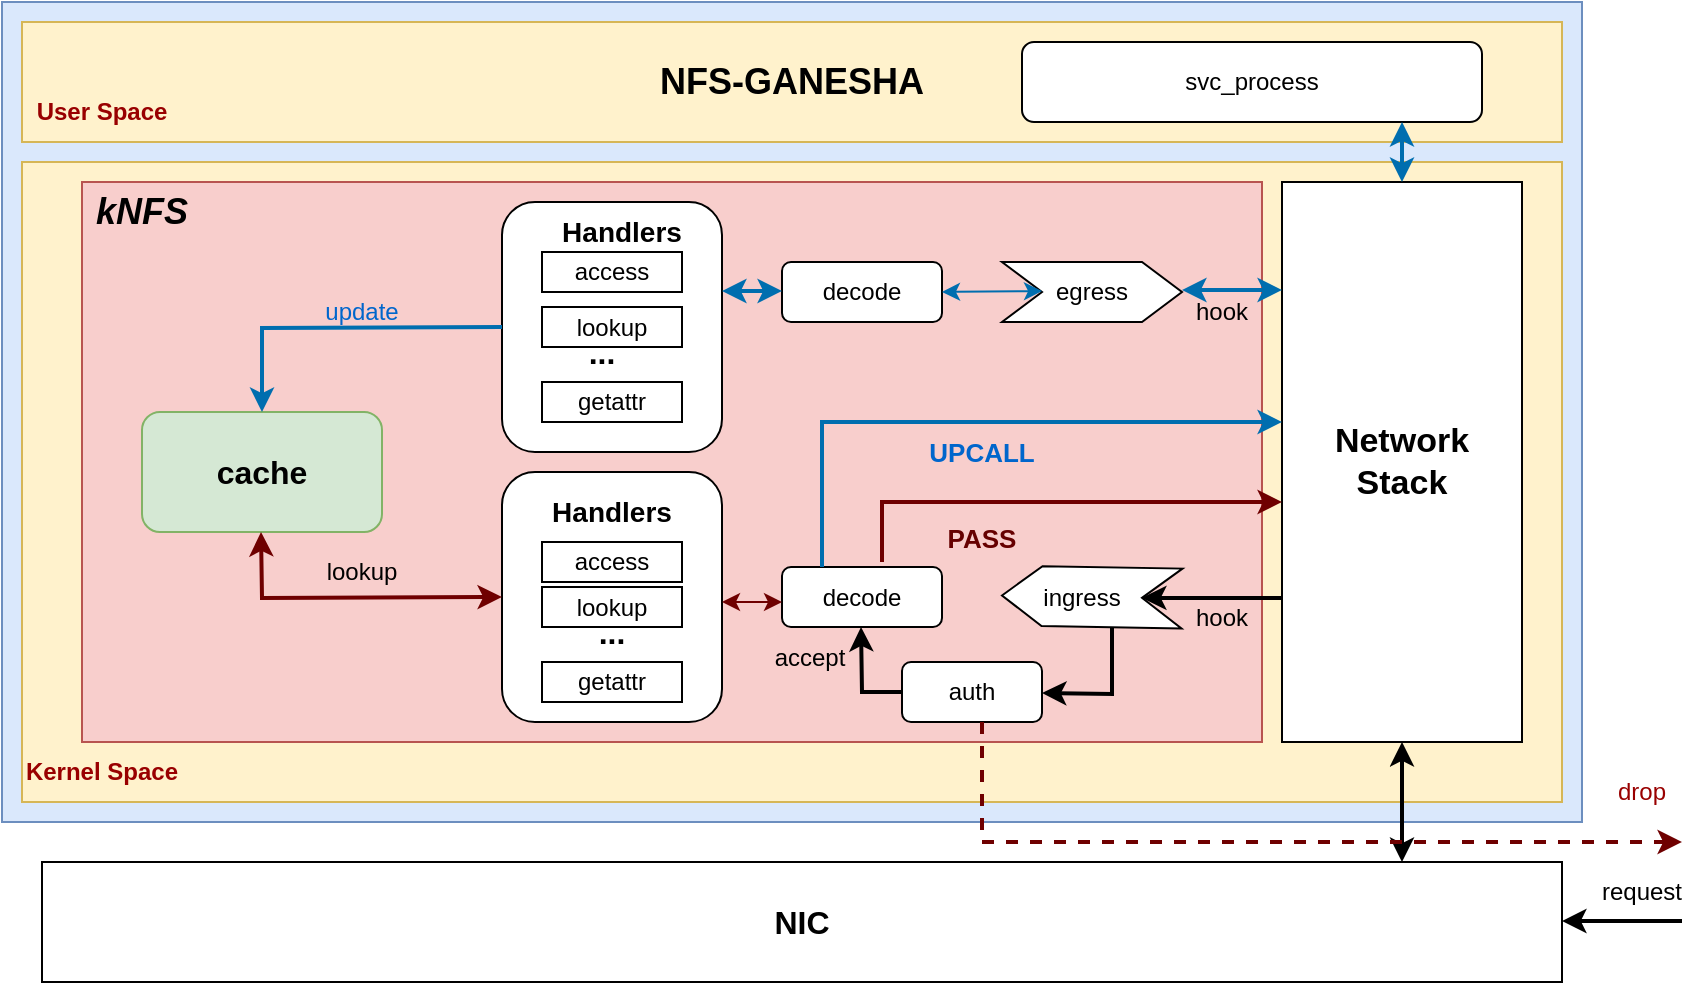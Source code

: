 <mxfile version="21.3.5" type="github">
  <diagram name="第 1 页" id="lMDj3vS_iH2XKWsvDy5g">
    <mxGraphModel dx="994" dy="581" grid="1" gridSize="10" guides="1" tooltips="1" connect="1" arrows="1" fold="1" page="1" pageScale="1" pageWidth="827" pageHeight="1169" math="0" shadow="0">
      <root>
        <mxCell id="0" />
        <mxCell id="1" parent="0" />
        <mxCell id="yOJ6stdo72_agYnsj1yz-1" value="" style="rounded=20;whiteSpace=wrap;html=1;fillColor=#dae8fc;strokeColor=#6c8ebf;" parent="1" vertex="1">
          <mxGeometry x="10" y="180" width="790" height="410" as="geometry" />
        </mxCell>
        <mxCell id="yOJ6stdo72_agYnsj1yz-2" value="&lt;b&gt;&lt;font style=&quot;font-size: 16px;&quot;&gt;NIC&lt;/font&gt;&lt;/b&gt;" style="rounded=0;whiteSpace=wrap;html=1;" parent="1" vertex="1">
          <mxGeometry x="30" y="610" width="760" height="60" as="geometry" />
        </mxCell>
        <mxCell id="yOJ6stdo72_agYnsj1yz-4" value="" style="rounded=0;whiteSpace=wrap;html=1;fillColor=#fff2cc;strokeColor=#d6b656;" parent="1" vertex="1">
          <mxGeometry x="20" y="260" width="770" height="320" as="geometry" />
        </mxCell>
        <mxCell id="yOJ6stdo72_agYnsj1yz-5" value="&lt;b&gt;&lt;font style=&quot;font-size: 18px;&quot;&gt;NFS-GANESHA&lt;/font&gt;&lt;/b&gt;" style="rounded=0;whiteSpace=wrap;html=1;fillColor=#fff2cc;strokeColor=#d6b656;" parent="1" vertex="1">
          <mxGeometry x="20" y="190" width="770" height="60" as="geometry" />
        </mxCell>
        <mxCell id="yOJ6stdo72_agYnsj1yz-7" value="&lt;h4&gt;&lt;font color=&quot;#990000&quot;&gt;User Space&lt;/font&gt;&lt;/h4&gt;" style="text;html=1;strokeColor=none;fillColor=none;align=center;verticalAlign=middle;whiteSpace=wrap;rounded=0;" parent="1" vertex="1">
          <mxGeometry x="20" y="220" width="80" height="30" as="geometry" />
        </mxCell>
        <mxCell id="yOJ6stdo72_agYnsj1yz-8" value="&lt;h4&gt;&lt;font color=&quot;#990000&quot;&gt;Kernel Space&lt;/font&gt;&lt;/h4&gt;" style="text;html=1;strokeColor=none;fillColor=none;align=center;verticalAlign=middle;whiteSpace=wrap;rounded=0;" parent="1" vertex="1">
          <mxGeometry x="20" y="550" width="80" height="30" as="geometry" />
        </mxCell>
        <mxCell id="yOJ6stdo72_agYnsj1yz-11" value="" style="rounded=0;whiteSpace=wrap;html=1;fillColor=#f8cecc;strokeColor=#b85450;" parent="1" vertex="1">
          <mxGeometry x="50" y="270" width="590" height="280" as="geometry" />
        </mxCell>
        <mxCell id="yOJ6stdo72_agYnsj1yz-12" value="&lt;b&gt;&lt;i&gt;&lt;font style=&quot;font-size: 18px;&quot;&gt;kNFS&lt;/font&gt;&lt;/i&gt;&lt;/b&gt;" style="text;html=1;strokeColor=none;fillColor=none;align=center;verticalAlign=middle;whiteSpace=wrap;rounded=0;" parent="1" vertex="1">
          <mxGeometry x="50" y="270" width="60" height="30" as="geometry" />
        </mxCell>
        <mxCell id="yOJ6stdo72_agYnsj1yz-13" value="&lt;b style=&quot;font-size: 17px;&quot;&gt;Network&lt;br&gt;Stack&lt;/b&gt;" style="rounded=0;whiteSpace=wrap;html=1;" parent="1" vertex="1">
          <mxGeometry x="650" y="270" width="120" height="280" as="geometry" />
        </mxCell>
        <mxCell id="yOJ6stdo72_agYnsj1yz-16" value="&lt;b&gt;&lt;font style=&quot;font-size: 16px;&quot;&gt;cache&lt;/font&gt;&lt;/b&gt;" style="rounded=1;whiteSpace=wrap;html=1;fillColor=#d5e8d4;strokeColor=#82b366;" parent="1" vertex="1">
          <mxGeometry x="80" y="385" width="120" height="60" as="geometry" />
        </mxCell>
        <mxCell id="yOJ6stdo72_agYnsj1yz-17" value="decode" style="rounded=1;whiteSpace=wrap;html=1;" parent="1" vertex="1">
          <mxGeometry x="400" y="462.5" width="80" height="30" as="geometry" />
        </mxCell>
        <mxCell id="yOJ6stdo72_agYnsj1yz-21" value="lookup" style="text;html=1;strokeColor=none;fillColor=none;align=center;verticalAlign=middle;whiteSpace=wrap;rounded=0;" parent="1" vertex="1">
          <mxGeometry x="160" y="450" width="60" height="30" as="geometry" />
        </mxCell>
        <mxCell id="JF-g7HKyl8JPYLveSICX-1" value="" style="rounded=1;whiteSpace=wrap;html=1;" parent="1" vertex="1">
          <mxGeometry x="260" y="415" width="110" height="125" as="geometry" />
        </mxCell>
        <mxCell id="JF-g7HKyl8JPYLveSICX-2" value="access" style="rounded=0;whiteSpace=wrap;html=1;" parent="1" vertex="1">
          <mxGeometry x="280" y="450" width="70" height="20" as="geometry" />
        </mxCell>
        <mxCell id="JF-g7HKyl8JPYLveSICX-3" value="&lt;b&gt;&lt;font style=&quot;font-size: 14px;&quot;&gt;Handlers&lt;/font&gt;&lt;/b&gt;" style="text;html=1;strokeColor=none;fillColor=none;align=center;verticalAlign=middle;whiteSpace=wrap;rounded=0;" parent="1" vertex="1">
          <mxGeometry x="285" y="420" width="60" height="30" as="geometry" />
        </mxCell>
        <mxCell id="JF-g7HKyl8JPYLveSICX-6" value="lookup" style="rounded=0;whiteSpace=wrap;html=1;" parent="1" vertex="1">
          <mxGeometry x="280" y="472.5" width="70" height="20" as="geometry" />
        </mxCell>
        <mxCell id="JF-g7HKyl8JPYLveSICX-7" value="getattr" style="rounded=0;whiteSpace=wrap;html=1;" parent="1" vertex="1">
          <mxGeometry x="280" y="510" width="70" height="20" as="geometry" />
        </mxCell>
        <mxCell id="JF-g7HKyl8JPYLveSICX-16" value="&lt;b&gt;&lt;font style=&quot;font-size: 16px;&quot;&gt;...&lt;/font&gt;&lt;/b&gt;" style="text;html=1;strokeColor=none;fillColor=none;align=center;verticalAlign=middle;whiteSpace=wrap;rounded=0;" parent="1" vertex="1">
          <mxGeometry x="285" y="480" width="60" height="30" as="geometry" />
        </mxCell>
        <mxCell id="JF-g7HKyl8JPYLveSICX-21" value="svc_process" style="rounded=1;whiteSpace=wrap;html=1;" parent="1" vertex="1">
          <mxGeometry x="520" y="200" width="230" height="40" as="geometry" />
        </mxCell>
        <mxCell id="JF-g7HKyl8JPYLveSICX-25" value="" style="endArrow=classic;startArrow=classic;html=1;rounded=0;entryX=0.5;entryY=1;entryDx=0;entryDy=0;strokeWidth=2;" parent="1" target="yOJ6stdo72_agYnsj1yz-13" edge="1">
          <mxGeometry width="50" height="50" relative="1" as="geometry">
            <mxPoint x="710" y="610" as="sourcePoint" />
            <mxPoint x="710" y="560" as="targetPoint" />
          </mxGeometry>
        </mxCell>
        <mxCell id="JF-g7HKyl8JPYLveSICX-30" value="" style="shape=step;perimeter=stepPerimeter;whiteSpace=wrap;html=1;fixedSize=1;rotation=-179;" parent="1" vertex="1">
          <mxGeometry x="510" y="462.5" width="90" height="30" as="geometry" />
        </mxCell>
        <mxCell id="JF-g7HKyl8JPYLveSICX-31" value="ingress" style="text;html=1;strokeColor=none;fillColor=none;align=center;verticalAlign=middle;whiteSpace=wrap;rounded=0;" parent="1" vertex="1">
          <mxGeometry x="520" y="462.5" width="60" height="30" as="geometry" />
        </mxCell>
        <mxCell id="JF-g7HKyl8JPYLveSICX-32" value="" style="endArrow=classic;html=1;rounded=0;entryX=0;entryY=0.5;entryDx=0;entryDy=0;strokeWidth=2;" parent="1" target="JF-g7HKyl8JPYLveSICX-30" edge="1">
          <mxGeometry width="50" height="50" relative="1" as="geometry">
            <mxPoint x="650" y="478" as="sourcePoint" />
            <mxPoint x="600" y="494.5" as="targetPoint" />
          </mxGeometry>
        </mxCell>
        <mxCell id="JF-g7HKyl8JPYLveSICX-34" value="hook" style="text;html=1;strokeColor=none;fillColor=none;align=center;verticalAlign=middle;whiteSpace=wrap;rounded=0;" parent="1" vertex="1">
          <mxGeometry x="590" y="472.5" width="60" height="30" as="geometry" />
        </mxCell>
        <mxCell id="JF-g7HKyl8JPYLveSICX-36" value="decode" style="rounded=1;whiteSpace=wrap;html=1;" parent="1" vertex="1">
          <mxGeometry x="400" y="310" width="80" height="30" as="geometry" />
        </mxCell>
        <mxCell id="JF-g7HKyl8JPYLveSICX-39" value="" style="endArrow=classic;startArrow=classic;html=1;rounded=0;fillColor=#a20025;strokeColor=#6F0000;" parent="1" edge="1">
          <mxGeometry width="50" height="50" relative="1" as="geometry">
            <mxPoint x="370" y="480" as="sourcePoint" />
            <mxPoint x="400" y="480" as="targetPoint" />
          </mxGeometry>
        </mxCell>
        <mxCell id="JF-g7HKyl8JPYLveSICX-40" value="" style="endArrow=classic;startArrow=classic;html=1;rounded=0;exitX=0;exitY=0.5;exitDx=0;exitDy=0;strokeWidth=2;fillColor=#a20025;strokeColor=#6F0000;" parent="1" source="JF-g7HKyl8JPYLveSICX-1" edge="1">
          <mxGeometry width="50" height="50" relative="1" as="geometry">
            <mxPoint x="139.5" y="515" as="sourcePoint" />
            <mxPoint x="139.5" y="445" as="targetPoint" />
            <Array as="points">
              <mxPoint x="140" y="478" />
            </Array>
          </mxGeometry>
        </mxCell>
        <mxCell id="JF-g7HKyl8JPYLveSICX-42" value="egress" style="shape=step;perimeter=stepPerimeter;whiteSpace=wrap;html=1;fixedSize=1;rotation=0;" parent="1" vertex="1">
          <mxGeometry x="510" y="310" width="90" height="30" as="geometry" />
        </mxCell>
        <mxCell id="JF-g7HKyl8JPYLveSICX-44" value="hook" style="text;html=1;strokeColor=none;fillColor=none;align=center;verticalAlign=middle;whiteSpace=wrap;rounded=0;" parent="1" vertex="1">
          <mxGeometry x="590" y="320" width="60" height="30" as="geometry" />
        </mxCell>
        <mxCell id="JF-g7HKyl8JPYLveSICX-45" value="" style="endArrow=classic;startArrow=classic;html=1;rounded=0;exitX=1;exitY=0.5;exitDx=0;exitDy=0;fillColor=#1ba1e2;strokeColor=#006EAF;" parent="1" source="JF-g7HKyl8JPYLveSICX-36" edge="1">
          <mxGeometry width="50" height="50" relative="1" as="geometry">
            <mxPoint x="500" y="324.5" as="sourcePoint" />
            <mxPoint x="530" y="324.5" as="targetPoint" />
          </mxGeometry>
        </mxCell>
        <mxCell id="JF-g7HKyl8JPYLveSICX-46" value="" style="endArrow=classic;startArrow=classic;html=1;rounded=0;exitX=0.5;exitY=0;exitDx=0;exitDy=0;strokeWidth=2;fillColor=#1ba1e2;strokeColor=#006EAF;" parent="1" source="yOJ6stdo72_agYnsj1yz-13" edge="1">
          <mxGeometry width="50" height="50" relative="1" as="geometry">
            <mxPoint x="709.5" y="270" as="sourcePoint" />
            <mxPoint x="710" y="240" as="targetPoint" />
          </mxGeometry>
        </mxCell>
        <mxCell id="JF-g7HKyl8JPYLveSICX-49" value="" style="rounded=1;whiteSpace=wrap;html=1;" parent="1" vertex="1">
          <mxGeometry x="260" y="280" width="110" height="125" as="geometry" />
        </mxCell>
        <mxCell id="JF-g7HKyl8JPYLveSICX-50" value="" style="endArrow=classic;startArrow=classic;html=1;rounded=0;strokeWidth=2;fillColor=#1ba1e2;strokeColor=#006EAF;" parent="1" edge="1">
          <mxGeometry width="50" height="50" relative="1" as="geometry">
            <mxPoint x="370" y="324.5" as="sourcePoint" />
            <mxPoint x="400" y="324.5" as="targetPoint" />
          </mxGeometry>
        </mxCell>
        <mxCell id="JF-g7HKyl8JPYLveSICX-51" value="" style="endArrow=classic;html=1;rounded=0;entryX=0.5;entryY=0;entryDx=0;entryDy=0;exitX=0;exitY=0.5;exitDx=0;exitDy=0;fillColor=#1ba1e2;strokeColor=#006EAF;strokeWidth=2;" parent="1" source="JF-g7HKyl8JPYLveSICX-49" target="yOJ6stdo72_agYnsj1yz-16" edge="1">
          <mxGeometry width="50" height="50" relative="1" as="geometry">
            <mxPoint x="160" y="350" as="sourcePoint" />
            <mxPoint x="210" y="300" as="targetPoint" />
            <Array as="points">
              <mxPoint x="140" y="343" />
            </Array>
          </mxGeometry>
        </mxCell>
        <mxCell id="JF-g7HKyl8JPYLveSICX-52" value="&lt;font&gt;update&lt;/font&gt;" style="text;html=1;strokeColor=none;fillColor=none;align=center;verticalAlign=middle;whiteSpace=wrap;rounded=0;fontColor=#0066CC;" parent="1" vertex="1">
          <mxGeometry x="160" y="320" width="60" height="30" as="geometry" />
        </mxCell>
        <mxCell id="JF-g7HKyl8JPYLveSICX-53" value="&lt;b&gt;&lt;font style=&quot;font-size: 14px;&quot;&gt;Handlers&lt;/font&gt;&lt;/b&gt;" style="text;html=1;strokeColor=none;fillColor=none;align=center;verticalAlign=middle;whiteSpace=wrap;rounded=0;" parent="1" vertex="1">
          <mxGeometry x="290" y="280" width="60" height="30" as="geometry" />
        </mxCell>
        <mxCell id="JF-g7HKyl8JPYLveSICX-54" value="access" style="rounded=0;whiteSpace=wrap;html=1;" parent="1" vertex="1">
          <mxGeometry x="280" y="305" width="70" height="20" as="geometry" />
        </mxCell>
        <mxCell id="JF-g7HKyl8JPYLveSICX-55" value="lookup" style="rounded=0;whiteSpace=wrap;html=1;" parent="1" vertex="1">
          <mxGeometry x="280" y="332.5" width="70" height="20" as="geometry" />
        </mxCell>
        <mxCell id="JF-g7HKyl8JPYLveSICX-56" value="&lt;b&gt;&lt;font style=&quot;font-size: 16px;&quot;&gt;...&lt;/font&gt;&lt;/b&gt;" style="text;html=1;strokeColor=none;fillColor=none;align=center;verticalAlign=middle;whiteSpace=wrap;rounded=0;" parent="1" vertex="1">
          <mxGeometry x="280" y="340" width="60" height="30" as="geometry" />
        </mxCell>
        <mxCell id="JF-g7HKyl8JPYLveSICX-57" value="getattr" style="rounded=0;whiteSpace=wrap;html=1;" parent="1" vertex="1">
          <mxGeometry x="280" y="370" width="70" height="20" as="geometry" />
        </mxCell>
        <mxCell id="10C1QH9LqCkpnewvL3aK-1" value="" style="endArrow=classic;html=1;rounded=0;strokeWidth=2;" edge="1" parent="1">
          <mxGeometry width="50" height="50" relative="1" as="geometry">
            <mxPoint x="850" y="639.5" as="sourcePoint" />
            <mxPoint x="790" y="639.5" as="targetPoint" />
          </mxGeometry>
        </mxCell>
        <mxCell id="10C1QH9LqCkpnewvL3aK-2" value="request" style="text;html=1;strokeColor=none;fillColor=none;align=center;verticalAlign=middle;whiteSpace=wrap;rounded=0;" vertex="1" parent="1">
          <mxGeometry x="800" y="610" width="60" height="30" as="geometry" />
        </mxCell>
        <mxCell id="10C1QH9LqCkpnewvL3aK-4" value="auth" style="rounded=1;whiteSpace=wrap;html=1;" vertex="1" parent="1">
          <mxGeometry x="460" y="510" width="70" height="30" as="geometry" />
        </mxCell>
        <mxCell id="10C1QH9LqCkpnewvL3aK-8" value="" style="endArrow=classic;html=1;rounded=0;exitX=0.75;exitY=1;exitDx=0;exitDy=0;strokeWidth=2;" edge="1" parent="1" source="JF-g7HKyl8JPYLveSICX-31">
          <mxGeometry width="50" height="50" relative="1" as="geometry">
            <mxPoint x="565" y="490" as="sourcePoint" />
            <mxPoint x="530" y="525.5" as="targetPoint" />
            <Array as="points">
              <mxPoint x="565" y="526" />
            </Array>
          </mxGeometry>
        </mxCell>
        <mxCell id="10C1QH9LqCkpnewvL3aK-9" value="" style="endArrow=classic;html=1;rounded=0;exitX=0;exitY=0.5;exitDx=0;exitDy=0;strokeWidth=2;" edge="1" parent="1" source="10C1QH9LqCkpnewvL3aK-4">
          <mxGeometry width="50" height="50" relative="1" as="geometry">
            <mxPoint x="460" y="530" as="sourcePoint" />
            <mxPoint x="439.5" y="492.5" as="targetPoint" />
            <Array as="points">
              <mxPoint x="440" y="525" />
            </Array>
          </mxGeometry>
        </mxCell>
        <mxCell id="10C1QH9LqCkpnewvL3aK-10" value="accept" style="text;html=1;strokeColor=none;fillColor=none;align=center;verticalAlign=middle;whiteSpace=wrap;rounded=0;" vertex="1" parent="1">
          <mxGeometry x="384" y="492.5" width="60" height="30" as="geometry" />
        </mxCell>
        <mxCell id="10C1QH9LqCkpnewvL3aK-11" value="" style="endArrow=classic;html=1;rounded=0;dashed=1;fillColor=#a20025;strokeColor=#6F0000;strokeWidth=2;" edge="1" parent="1">
          <mxGeometry width="50" height="50" relative="1" as="geometry">
            <mxPoint x="500" y="540" as="sourcePoint" />
            <mxPoint x="850" y="600" as="targetPoint" />
            <Array as="points">
              <mxPoint x="500" y="600" />
            </Array>
          </mxGeometry>
        </mxCell>
        <mxCell id="10C1QH9LqCkpnewvL3aK-12" value="drop" style="text;html=1;align=center;verticalAlign=middle;whiteSpace=wrap;rounded=0;fontColor=#990000;" vertex="1" parent="1">
          <mxGeometry x="800" y="560" width="60" height="30" as="geometry" />
        </mxCell>
        <mxCell id="10C1QH9LqCkpnewvL3aK-13" value="" style="endArrow=classic;html=1;rounded=0;strokeWidth=2;fillColor=#a20025;strokeColor=#6F0000;" edge="1" parent="1">
          <mxGeometry width="50" height="50" relative="1" as="geometry">
            <mxPoint x="450" y="460" as="sourcePoint" />
            <mxPoint x="650" y="430" as="targetPoint" />
            <Array as="points">
              <mxPoint x="450" y="430" />
            </Array>
          </mxGeometry>
        </mxCell>
        <mxCell id="10C1QH9LqCkpnewvL3aK-14" value="PASS" style="text;html=1;align=center;verticalAlign=middle;whiteSpace=wrap;rounded=0;fontColor=#660000;fontSize=13;fontStyle=1" vertex="1" parent="1">
          <mxGeometry x="470" y="432.5" width="60" height="30" as="geometry" />
        </mxCell>
        <mxCell id="10C1QH9LqCkpnewvL3aK-15" value="" style="endArrow=classic;html=1;rounded=0;exitX=0.25;exitY=0;exitDx=0;exitDy=0;strokeWidth=2;fillColor=#1ba1e2;strokeColor=#006EAF;" edge="1" parent="1" source="yOJ6stdo72_agYnsj1yz-17">
          <mxGeometry width="50" height="50" relative="1" as="geometry">
            <mxPoint x="440" y="390" as="sourcePoint" />
            <mxPoint x="650" y="390" as="targetPoint" />
            <Array as="points">
              <mxPoint x="420" y="390" />
            </Array>
          </mxGeometry>
        </mxCell>
        <mxCell id="10C1QH9LqCkpnewvL3aK-16" value="&lt;b&gt;&lt;font color=&quot;#0066cc&quot; style=&quot;font-size: 13px;&quot;&gt;UPCALL&lt;/font&gt;&lt;/b&gt;" style="text;html=1;strokeColor=none;fillColor=none;align=center;verticalAlign=middle;whiteSpace=wrap;rounded=0;" vertex="1" parent="1">
          <mxGeometry x="470" y="390" width="60" height="30" as="geometry" />
        </mxCell>
        <mxCell id="10C1QH9LqCkpnewvL3aK-18" value="" style="endArrow=classic;startArrow=classic;html=1;rounded=0;fillColor=#1ba1e2;strokeColor=#006EAF;strokeWidth=2;" edge="1" parent="1">
          <mxGeometry width="50" height="50" relative="1" as="geometry">
            <mxPoint x="600" y="324" as="sourcePoint" />
            <mxPoint x="650" y="324" as="targetPoint" />
          </mxGeometry>
        </mxCell>
      </root>
    </mxGraphModel>
  </diagram>
</mxfile>
